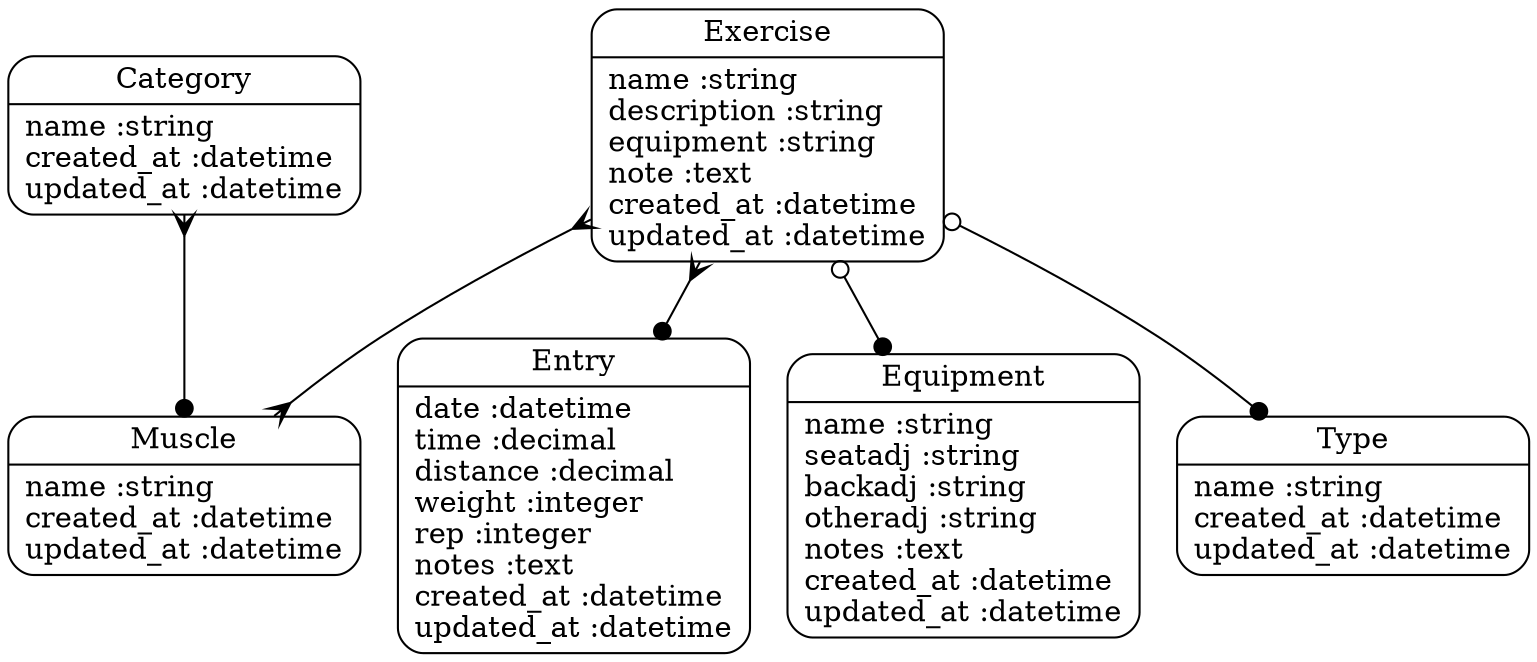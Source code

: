 digraph models_diagram {
	graph[overlap=false, splines=true]
	"Category" [shape=Mrecord, label="{Category|name :string\lcreated_at :datetime\lupdated_at :datetime\l}"]
	"Entry" [shape=Mrecord, label="{Entry|date :datetime\ltime :decimal\ldistance :decimal\lweight :integer\lrep :integer\lnotes :text\lcreated_at :datetime\lupdated_at :datetime\l}"]
	"Equipment" [shape=Mrecord, label="{Equipment|name :string\lseatadj :string\lbackadj :string\lotheradj :string\lnotes :text\lcreated_at :datetime\lupdated_at :datetime\l}"]
	"Exercise" [shape=Mrecord, label="{Exercise|name :string\ldescription :string\lequipment :string\lnote :text\lcreated_at :datetime\lupdated_at :datetime\l}"]
	"Muscle" [shape=Mrecord, label="{Muscle|name :string\lcreated_at :datetime\lupdated_at :datetime\l}"]
	"Type" [shape=Mrecord, label="{Type|name :string\lcreated_at :datetime\lupdated_at :datetime\l}"]
	"Category" -> "Muscle" [arrowtail=crow, arrowhead=dot, dir=both]
	"Exercise" -> "Type" [arrowtail=odot, arrowhead=dot, dir=both]
	"Exercise" -> "Entry" [arrowtail=crow, arrowhead=dot, dir=both]
	"Exercise" -> "Equipment" [arrowtail=odot, arrowhead=dot, dir=both]
	"Exercise" -> "Muscle" [arrowtail=crow, arrowhead=crow, dir=both]
}
